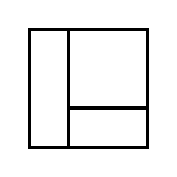 \begin{tikzpicture}[very thick, scale=.5]
    \draw (0,0) rectangle (1,3);
    \draw (1,1) rectangle (3,3);
    \draw (1,0) rectangle (3,1);
\end{tikzpicture}
